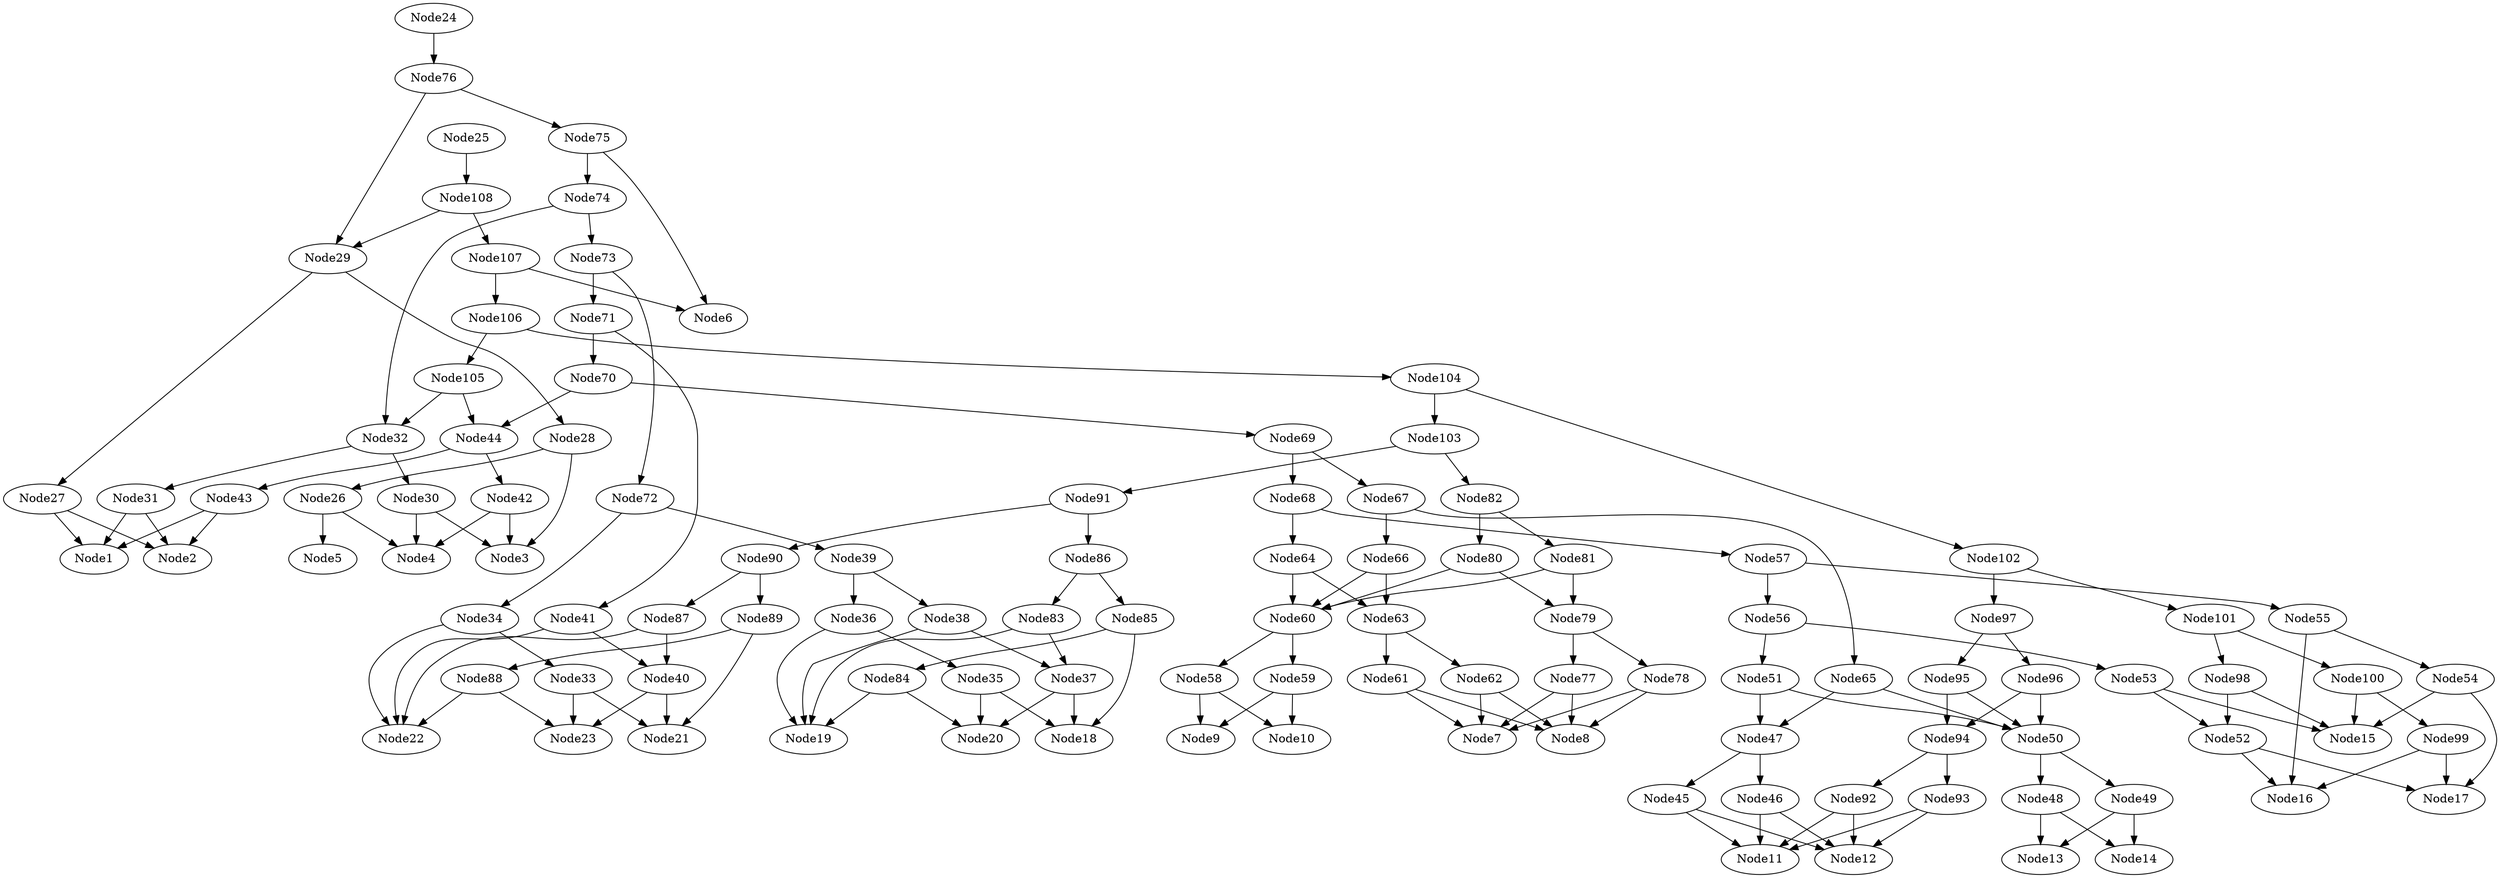 # Network structure generated by ABC

digraph network {

Node24 -> Node76 [style = solid];
Node25 -> Node108 [style = solid];
Node26 -> Node4 [style = solid];
Node26 -> Node5 [style = solid];
Node27 -> Node1 [style = solid];
Node27 -> Node2 [style = solid];
Node28 -> Node3 [style = solid];
Node28 -> Node26 [style = solid];
Node29 -> Node27 [style = solid];
Node29 -> Node28 [style = solid];
Node30 -> Node3 [style = solid];
Node30 -> Node4 [style = solid];
Node31 -> Node1 [style = solid];
Node31 -> Node2 [style = solid];
Node32 -> Node30 [style = solid];
Node32 -> Node31 [style = solid];
Node33 -> Node21 [style = solid];
Node33 -> Node23 [style = solid];
Node34 -> Node22 [style = solid];
Node34 -> Node33 [style = solid];
Node35 -> Node18 [style = solid];
Node35 -> Node20 [style = solid];
Node36 -> Node19 [style = solid];
Node36 -> Node35 [style = solid];
Node37 -> Node18 [style = solid];
Node37 -> Node20 [style = solid];
Node38 -> Node19 [style = solid];
Node38 -> Node37 [style = solid];
Node39 -> Node36 [style = solid];
Node39 -> Node38 [style = solid];
Node40 -> Node21 [style = solid];
Node40 -> Node23 [style = solid];
Node41 -> Node22 [style = solid];
Node41 -> Node40 [style = solid];
Node42 -> Node3 [style = solid];
Node42 -> Node4 [style = solid];
Node43 -> Node1 [style = solid];
Node43 -> Node2 [style = solid];
Node44 -> Node42 [style = solid];
Node44 -> Node43 [style = solid];
Node45 -> Node11 [style = solid];
Node45 -> Node12 [style = solid];
Node46 -> Node11 [style = solid];
Node46 -> Node12 [style = solid];
Node47 -> Node45 [style = solid];
Node47 -> Node46 [style = solid];
Node48 -> Node13 [style = solid];
Node48 -> Node14 [style = solid];
Node49 -> Node13 [style = solid];
Node49 -> Node14 [style = solid];
Node50 -> Node48 [style = solid];
Node50 -> Node49 [style = solid];
Node51 -> Node47 [style = solid];
Node51 -> Node50 [style = solid];
Node52 -> Node16 [style = solid];
Node52 -> Node17 [style = solid];
Node53 -> Node15 [style = solid];
Node53 -> Node52 [style = solid];
Node54 -> Node15 [style = solid];
Node54 -> Node17 [style = solid];
Node55 -> Node16 [style = solid];
Node55 -> Node54 [style = solid];
Node56 -> Node51 [style = solid];
Node56 -> Node53 [style = solid];
Node57 -> Node55 [style = solid];
Node57 -> Node56 [style = solid];
Node58 -> Node9 [style = solid];
Node58 -> Node10 [style = solid];
Node59 -> Node9 [style = solid];
Node59 -> Node10 [style = solid];
Node60 -> Node58 [style = solid];
Node60 -> Node59 [style = solid];
Node61 -> Node7 [style = solid];
Node61 -> Node8 [style = solid];
Node62 -> Node7 [style = solid];
Node62 -> Node8 [style = solid];
Node63 -> Node61 [style = solid];
Node63 -> Node62 [style = solid];
Node64 -> Node60 [style = solid];
Node64 -> Node63 [style = solid];
Node65 -> Node47 [style = solid];
Node65 -> Node50 [style = solid];
Node66 -> Node60 [style = solid];
Node66 -> Node63 [style = solid];
Node67 -> Node65 [style = solid];
Node67 -> Node66 [style = solid];
Node68 -> Node57 [style = solid];
Node68 -> Node64 [style = solid];
Node69 -> Node67 [style = solid];
Node69 -> Node68 [style = solid];
Node70 -> Node44 [style = solid];
Node70 -> Node69 [style = solid];
Node71 -> Node41 [style = solid];
Node71 -> Node70 [style = solid];
Node72 -> Node34 [style = solid];
Node72 -> Node39 [style = solid];
Node73 -> Node71 [style = solid];
Node73 -> Node72 [style = solid];
Node74 -> Node32 [style = solid];
Node74 -> Node73 [style = solid];
Node75 -> Node6 [style = solid];
Node75 -> Node74 [style = solid];
Node76 -> Node29 [style = solid];
Node76 -> Node75 [style = solid];
Node77 -> Node7 [style = solid];
Node77 -> Node8 [style = solid];
Node78 -> Node7 [style = solid];
Node78 -> Node8 [style = solid];
Node79 -> Node77 [style = solid];
Node79 -> Node78 [style = solid];
Node80 -> Node60 [style = solid];
Node80 -> Node79 [style = solid];
Node81 -> Node60 [style = solid];
Node81 -> Node79 [style = solid];
Node82 -> Node80 [style = solid];
Node82 -> Node81 [style = solid];
Node83 -> Node19 [style = solid];
Node83 -> Node37 [style = solid];
Node84 -> Node19 [style = solid];
Node84 -> Node20 [style = solid];
Node85 -> Node18 [style = solid];
Node85 -> Node84 [style = solid];
Node86 -> Node83 [style = solid];
Node86 -> Node85 [style = solid];
Node87 -> Node22 [style = solid];
Node87 -> Node40 [style = solid];
Node88 -> Node22 [style = solid];
Node88 -> Node23 [style = solid];
Node89 -> Node21 [style = solid];
Node89 -> Node88 [style = solid];
Node90 -> Node87 [style = solid];
Node90 -> Node89 [style = solid];
Node91 -> Node86 [style = solid];
Node91 -> Node90 [style = solid];
Node92 -> Node11 [style = solid];
Node92 -> Node12 [style = solid];
Node93 -> Node11 [style = solid];
Node93 -> Node12 [style = solid];
Node94 -> Node92 [style = solid];
Node94 -> Node93 [style = solid];
Node95 -> Node50 [style = solid];
Node95 -> Node94 [style = solid];
Node96 -> Node50 [style = solid];
Node96 -> Node94 [style = solid];
Node97 -> Node95 [style = solid];
Node97 -> Node96 [style = solid];
Node98 -> Node15 [style = solid];
Node98 -> Node52 [style = solid];
Node99 -> Node16 [style = solid];
Node99 -> Node17 [style = solid];
Node100 -> Node15 [style = solid];
Node100 -> Node99 [style = solid];
Node101 -> Node98 [style = solid];
Node101 -> Node100 [style = solid];
Node102 -> Node97 [style = solid];
Node102 -> Node101 [style = solid];
Node103 -> Node82 [style = solid];
Node103 -> Node91 [style = solid];
Node104 -> Node102 [style = solid];
Node104 -> Node103 [style = solid];
Node105 -> Node32 [style = solid];
Node105 -> Node44 [style = solid];
Node106 -> Node104 [style = solid];
Node106 -> Node105 [style = solid];
Node107 -> Node6 [style = solid];
Node107 -> Node106 [style = solid];
Node108 -> Node29 [style = solid];
Node108 -> Node107 [style = solid];
}

